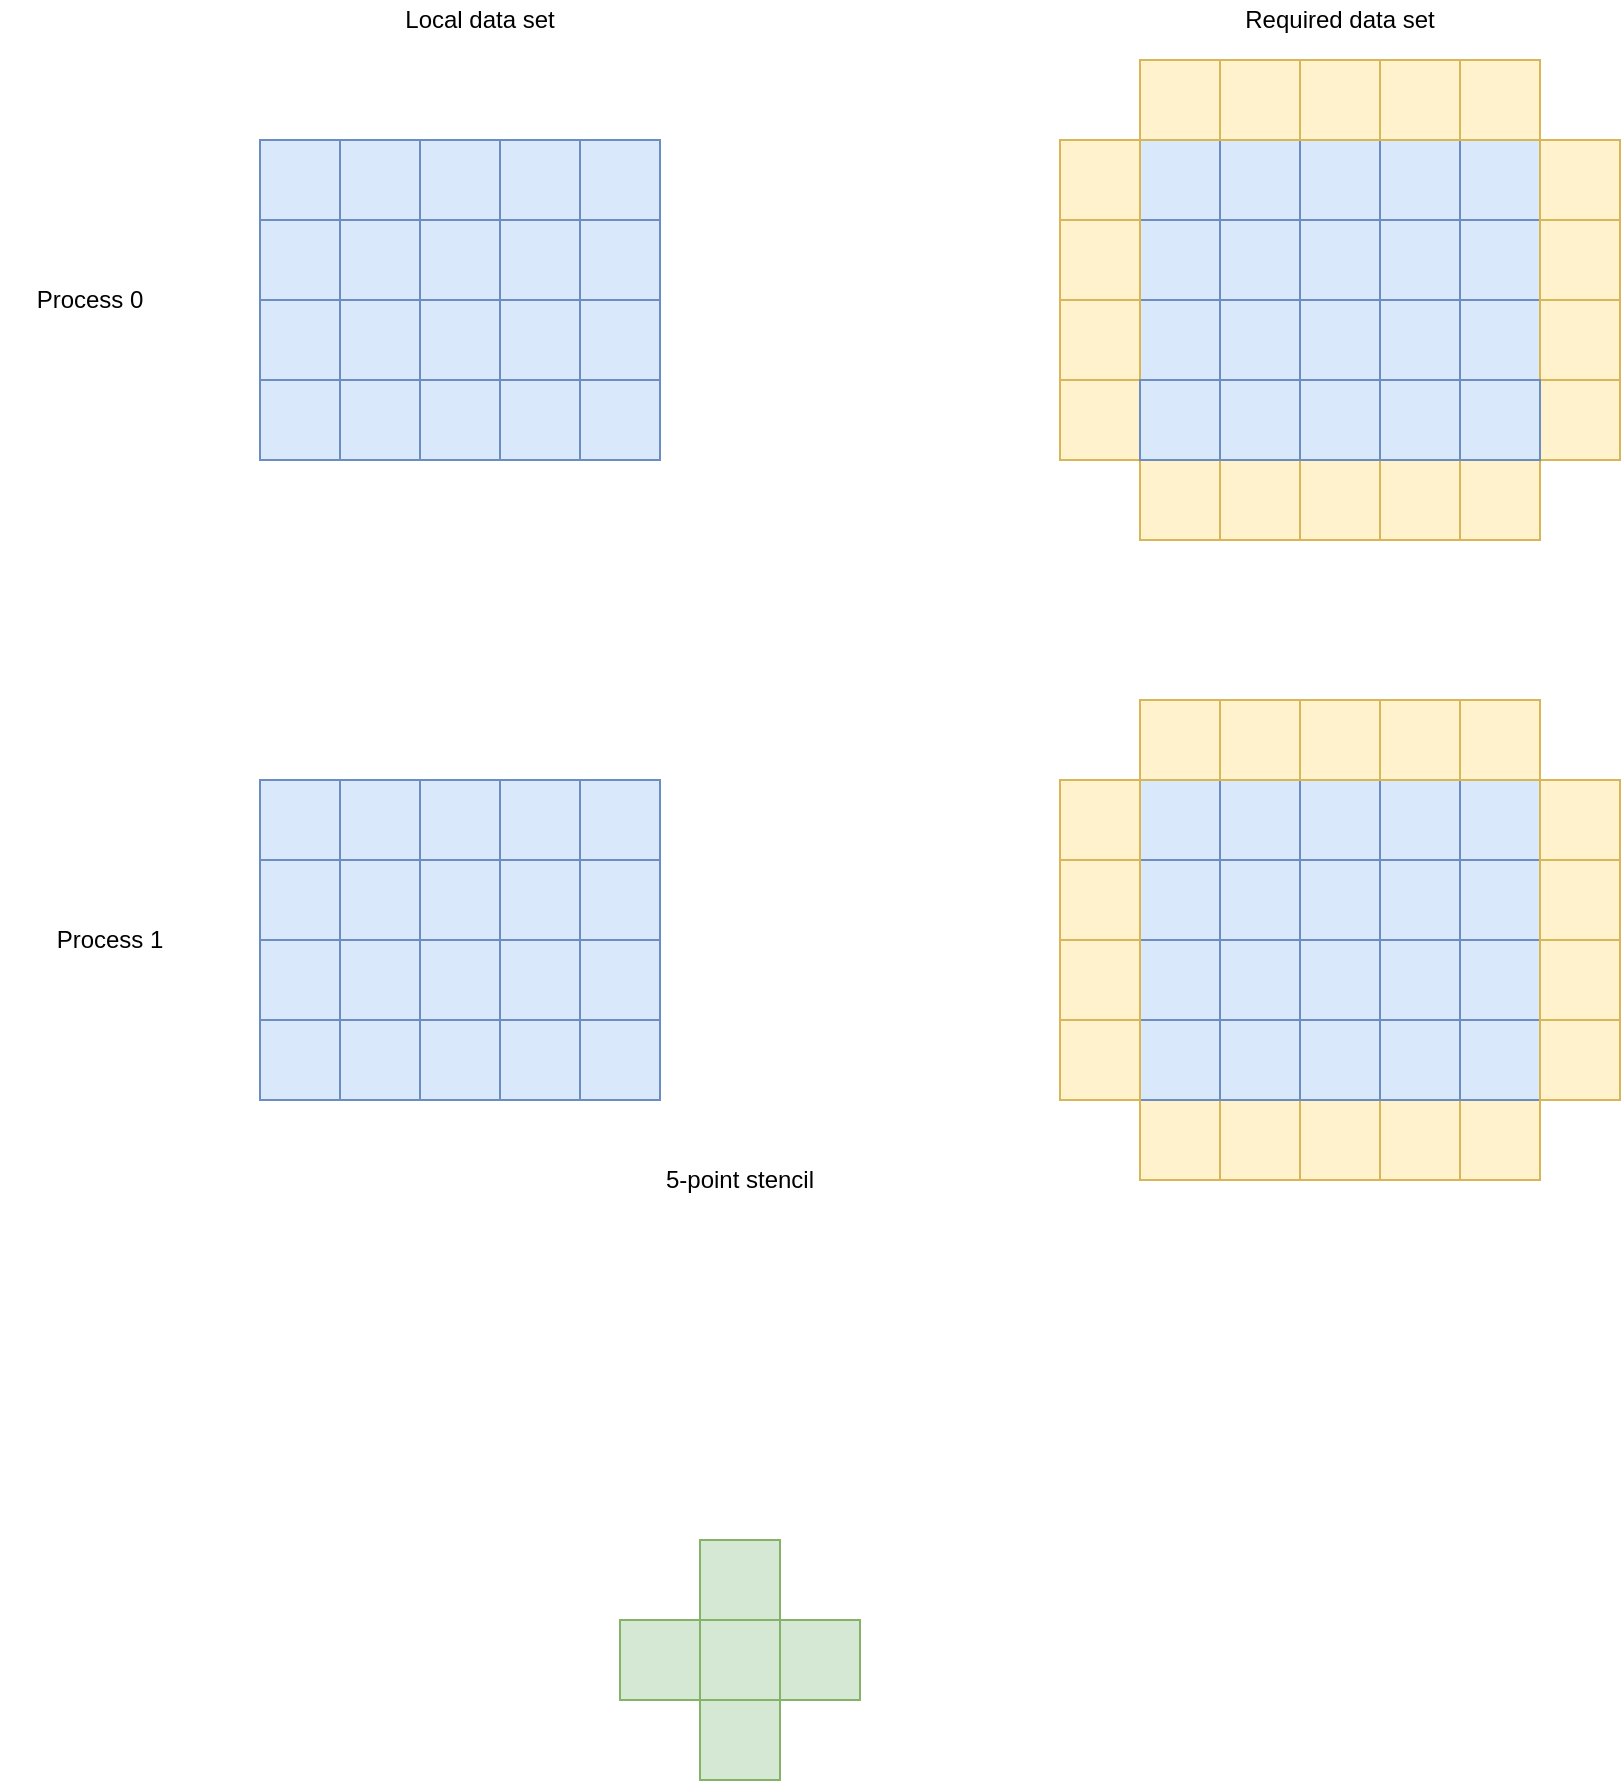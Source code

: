 <mxfile version="13.9.7" type="github"><diagram id="HZfbI1szdyYGrwidaAlg" name="Page-1"><mxGraphModel dx="1650" dy="1141" grid="1" gridSize="10" guides="1" tooltips="1" connect="1" arrows="1" fold="1" page="1" pageScale="1" pageWidth="850" pageHeight="1100" math="0" shadow="0"><root><mxCell id="0"/><mxCell id="1" parent="0"/><mxCell id="8Pho85jAipTzLvh0HM8t-1" value="" style="rounded=0;whiteSpace=wrap;html=1;fillColor=#dae8fc;strokeColor=#6c8ebf;" parent="1" vertex="1"><mxGeometry x="120" y="160" width="40" height="40" as="geometry"/></mxCell><mxCell id="8Pho85jAipTzLvh0HM8t-2" value="" style="rounded=0;whiteSpace=wrap;html=1;fillColor=#dae8fc;strokeColor=#6c8ebf;" parent="1" vertex="1"><mxGeometry x="120" y="200" width="40" height="40" as="geometry"/></mxCell><mxCell id="8Pho85jAipTzLvh0HM8t-3" value="" style="rounded=0;whiteSpace=wrap;html=1;fillColor=#dae8fc;strokeColor=#6c8ebf;" parent="1" vertex="1"><mxGeometry x="120" y="240" width="40" height="40" as="geometry"/></mxCell><mxCell id="8Pho85jAipTzLvh0HM8t-4" value="" style="rounded=0;whiteSpace=wrap;html=1;fillColor=#dae8fc;strokeColor=#6c8ebf;" parent="1" vertex="1"><mxGeometry x="160" y="160" width="40" height="40" as="geometry"/></mxCell><mxCell id="8Pho85jAipTzLvh0HM8t-5" value="" style="rounded=0;whiteSpace=wrap;html=1;fillColor=#dae8fc;strokeColor=#6c8ebf;" parent="1" vertex="1"><mxGeometry x="160" y="200" width="40" height="40" as="geometry"/></mxCell><mxCell id="8Pho85jAipTzLvh0HM8t-6" value="" style="rounded=0;whiteSpace=wrap;html=1;fillColor=#dae8fc;strokeColor=#6c8ebf;" parent="1" vertex="1"><mxGeometry x="160" y="240" width="40" height="40" as="geometry"/></mxCell><mxCell id="8Pho85jAipTzLvh0HM8t-7" value="" style="rounded=0;whiteSpace=wrap;html=1;fillColor=#dae8fc;strokeColor=#6c8ebf;" parent="1" vertex="1"><mxGeometry x="200" y="160" width="40" height="40" as="geometry"/></mxCell><mxCell id="8Pho85jAipTzLvh0HM8t-8" value="" style="rounded=0;whiteSpace=wrap;html=1;fillColor=#dae8fc;strokeColor=#6c8ebf;" parent="1" vertex="1"><mxGeometry x="200" y="200" width="40" height="40" as="geometry"/></mxCell><mxCell id="8Pho85jAipTzLvh0HM8t-9" value="" style="rounded=0;whiteSpace=wrap;html=1;fillColor=#dae8fc;strokeColor=#6c8ebf;" parent="1" vertex="1"><mxGeometry x="200" y="240" width="40" height="40" as="geometry"/></mxCell><mxCell id="8Pho85jAipTzLvh0HM8t-10" value="" style="rounded=0;whiteSpace=wrap;html=1;fillColor=#dae8fc;strokeColor=#6c8ebf;" parent="1" vertex="1"><mxGeometry x="240" y="160" width="40" height="40" as="geometry"/></mxCell><mxCell id="8Pho85jAipTzLvh0HM8t-11" value="" style="rounded=0;whiteSpace=wrap;html=1;fillColor=#dae8fc;strokeColor=#6c8ebf;" parent="1" vertex="1"><mxGeometry x="240" y="200" width="40" height="40" as="geometry"/></mxCell><mxCell id="8Pho85jAipTzLvh0HM8t-12" value="" style="rounded=0;whiteSpace=wrap;html=1;fillColor=#dae8fc;strokeColor=#6c8ebf;" parent="1" vertex="1"><mxGeometry x="240" y="240" width="40" height="40" as="geometry"/></mxCell><mxCell id="8Pho85jAipTzLvh0HM8t-13" value="" style="rounded=0;whiteSpace=wrap;html=1;fillColor=#dae8fc;strokeColor=#6c8ebf;" parent="1" vertex="1"><mxGeometry x="280" y="160" width="40" height="40" as="geometry"/></mxCell><mxCell id="8Pho85jAipTzLvh0HM8t-14" value="" style="rounded=0;whiteSpace=wrap;html=1;fillColor=#dae8fc;strokeColor=#6c8ebf;" parent="1" vertex="1"><mxGeometry x="280" y="200" width="40" height="40" as="geometry"/></mxCell><mxCell id="8Pho85jAipTzLvh0HM8t-15" value="" style="rounded=0;whiteSpace=wrap;html=1;fillColor=#dae8fc;strokeColor=#6c8ebf;" parent="1" vertex="1"><mxGeometry x="280" y="240" width="40" height="40" as="geometry"/></mxCell><mxCell id="8Pho85jAipTzLvh0HM8t-16" value="Process 0" style="text;html=1;strokeColor=none;fillColor=none;align=center;verticalAlign=middle;whiteSpace=wrap;rounded=0;" parent="1" vertex="1"><mxGeometry x="-10" y="230" width="90" height="20" as="geometry"/></mxCell><mxCell id="8Pho85jAipTzLvh0HM8t-17" value="Local data set" style="text;html=1;strokeColor=none;fillColor=none;align=center;verticalAlign=middle;whiteSpace=wrap;rounded=0;" parent="1" vertex="1"><mxGeometry x="170" y="90" width="120" height="20" as="geometry"/></mxCell><mxCell id="8Pho85jAipTzLvh0HM8t-18" value="Process 1" style="text;html=1;strokeColor=none;fillColor=none;align=center;verticalAlign=middle;whiteSpace=wrap;rounded=0;" parent="1" vertex="1"><mxGeometry y="550" width="90" height="20" as="geometry"/></mxCell><mxCell id="8Pho85jAipTzLvh0HM8t-19" value="" style="rounded=0;whiteSpace=wrap;html=1;fillColor=#dae8fc;strokeColor=#6c8ebf;" parent="1" vertex="1"><mxGeometry x="120" y="480" width="40" height="40" as="geometry"/></mxCell><mxCell id="8Pho85jAipTzLvh0HM8t-20" value="" style="rounded=0;whiteSpace=wrap;html=1;fillColor=#dae8fc;strokeColor=#6c8ebf;" parent="1" vertex="1"><mxGeometry x="120" y="520" width="40" height="40" as="geometry"/></mxCell><mxCell id="8Pho85jAipTzLvh0HM8t-21" value="" style="rounded=0;whiteSpace=wrap;html=1;fillColor=#dae8fc;strokeColor=#6c8ebf;" parent="1" vertex="1"><mxGeometry x="120" y="560" width="40" height="40" as="geometry"/></mxCell><mxCell id="8Pho85jAipTzLvh0HM8t-22" value="" style="rounded=0;whiteSpace=wrap;html=1;fillColor=#dae8fc;strokeColor=#6c8ebf;" parent="1" vertex="1"><mxGeometry x="160" y="480" width="40" height="40" as="geometry"/></mxCell><mxCell id="8Pho85jAipTzLvh0HM8t-23" value="" style="rounded=0;whiteSpace=wrap;html=1;fillColor=#dae8fc;strokeColor=#6c8ebf;" parent="1" vertex="1"><mxGeometry x="160" y="520" width="40" height="40" as="geometry"/></mxCell><mxCell id="8Pho85jAipTzLvh0HM8t-24" value="" style="rounded=0;whiteSpace=wrap;html=1;fillColor=#dae8fc;strokeColor=#6c8ebf;" parent="1" vertex="1"><mxGeometry x="160" y="560" width="40" height="40" as="geometry"/></mxCell><mxCell id="8Pho85jAipTzLvh0HM8t-25" value="" style="rounded=0;whiteSpace=wrap;html=1;fillColor=#dae8fc;strokeColor=#6c8ebf;" parent="1" vertex="1"><mxGeometry x="200" y="480" width="40" height="40" as="geometry"/></mxCell><mxCell id="8Pho85jAipTzLvh0HM8t-26" value="" style="rounded=0;whiteSpace=wrap;html=1;fillColor=#dae8fc;strokeColor=#6c8ebf;" parent="1" vertex="1"><mxGeometry x="200" y="520" width="40" height="40" as="geometry"/></mxCell><mxCell id="8Pho85jAipTzLvh0HM8t-27" value="" style="rounded=0;whiteSpace=wrap;html=1;fillColor=#dae8fc;strokeColor=#6c8ebf;" parent="1" vertex="1"><mxGeometry x="200" y="560" width="40" height="40" as="geometry"/></mxCell><mxCell id="8Pho85jAipTzLvh0HM8t-28" value="" style="rounded=0;whiteSpace=wrap;html=1;fillColor=#dae8fc;strokeColor=#6c8ebf;" parent="1" vertex="1"><mxGeometry x="240" y="480" width="40" height="40" as="geometry"/></mxCell><mxCell id="8Pho85jAipTzLvh0HM8t-29" value="" style="rounded=0;whiteSpace=wrap;html=1;fillColor=#dae8fc;strokeColor=#6c8ebf;" parent="1" vertex="1"><mxGeometry x="240" y="520" width="40" height="40" as="geometry"/></mxCell><mxCell id="8Pho85jAipTzLvh0HM8t-30" value="" style="rounded=0;whiteSpace=wrap;html=1;fillColor=#dae8fc;strokeColor=#6c8ebf;" parent="1" vertex="1"><mxGeometry x="240" y="560" width="40" height="40" as="geometry"/></mxCell><mxCell id="8Pho85jAipTzLvh0HM8t-31" value="" style="rounded=0;whiteSpace=wrap;html=1;fillColor=#dae8fc;strokeColor=#6c8ebf;" parent="1" vertex="1"><mxGeometry x="280" y="480" width="40" height="40" as="geometry"/></mxCell><mxCell id="8Pho85jAipTzLvh0HM8t-32" value="" style="rounded=0;whiteSpace=wrap;html=1;fillColor=#dae8fc;strokeColor=#6c8ebf;" parent="1" vertex="1"><mxGeometry x="280" y="520" width="40" height="40" as="geometry"/></mxCell><mxCell id="8Pho85jAipTzLvh0HM8t-33" value="" style="rounded=0;whiteSpace=wrap;html=1;fillColor=#dae8fc;strokeColor=#6c8ebf;" parent="1" vertex="1"><mxGeometry x="280" y="560" width="40" height="40" as="geometry"/></mxCell><mxCell id="8Pho85jAipTzLvh0HM8t-34" value="" style="rounded=0;whiteSpace=wrap;html=1;fillColor=#d5e8d4;strokeColor=#82b366;" parent="1" vertex="1"><mxGeometry x="340" y="900" width="40" height="40" as="geometry"/></mxCell><mxCell id="8Pho85jAipTzLvh0HM8t-35" value="" style="rounded=0;whiteSpace=wrap;html=1;fillColor=#d5e8d4;strokeColor=#82b366;" parent="1" vertex="1"><mxGeometry x="300" y="900" width="40" height="40" as="geometry"/></mxCell><mxCell id="8Pho85jAipTzLvh0HM8t-36" value="" style="rounded=0;whiteSpace=wrap;html=1;fillColor=#d5e8d4;strokeColor=#82b366;" parent="1" vertex="1"><mxGeometry x="340" y="940" width="40" height="40" as="geometry"/></mxCell><mxCell id="8Pho85jAipTzLvh0HM8t-37" value="" style="rounded=0;whiteSpace=wrap;html=1;fillColor=#d5e8d4;strokeColor=#82b366;" parent="1" vertex="1"><mxGeometry x="380" y="900" width="40" height="40" as="geometry"/></mxCell><mxCell id="8Pho85jAipTzLvh0HM8t-38" value="" style="rounded=0;whiteSpace=wrap;html=1;fillColor=#d5e8d4;strokeColor=#82b366;fontStyle=1" parent="1" vertex="1"><mxGeometry x="340" y="860" width="40" height="40" as="geometry"/></mxCell><mxCell id="8Pho85jAipTzLvh0HM8t-39" value="5-point stencil" style="text;html=1;strokeColor=none;fillColor=none;align=center;verticalAlign=middle;whiteSpace=wrap;rounded=0;" parent="1" vertex="1"><mxGeometry x="300" y="670" width="120" height="20" as="geometry"/></mxCell><mxCell id="8Pho85jAipTzLvh0HM8t-40" value="" style="rounded=0;whiteSpace=wrap;html=1;fillColor=#dae8fc;strokeColor=#6c8ebf;" parent="1" vertex="1"><mxGeometry x="560" y="160" width="40" height="40" as="geometry"/></mxCell><mxCell id="8Pho85jAipTzLvh0HM8t-41" value="" style="rounded=0;whiteSpace=wrap;html=1;fillColor=#dae8fc;strokeColor=#6c8ebf;" parent="1" vertex="1"><mxGeometry x="560" y="200" width="40" height="40" as="geometry"/></mxCell><mxCell id="8Pho85jAipTzLvh0HM8t-42" value="" style="rounded=0;whiteSpace=wrap;html=1;fillColor=#dae8fc;strokeColor=#6c8ebf;" parent="1" vertex="1"><mxGeometry x="560" y="240" width="40" height="40" as="geometry"/></mxCell><mxCell id="8Pho85jAipTzLvh0HM8t-43" value="" style="rounded=0;whiteSpace=wrap;html=1;fillColor=#dae8fc;strokeColor=#6c8ebf;" parent="1" vertex="1"><mxGeometry x="600" y="160" width="40" height="40" as="geometry"/></mxCell><mxCell id="8Pho85jAipTzLvh0HM8t-44" value="" style="rounded=0;whiteSpace=wrap;html=1;fillColor=#dae8fc;strokeColor=#6c8ebf;" parent="1" vertex="1"><mxGeometry x="600" y="200" width="40" height="40" as="geometry"/></mxCell><mxCell id="8Pho85jAipTzLvh0HM8t-45" value="" style="rounded=0;whiteSpace=wrap;html=1;fillColor=#dae8fc;strokeColor=#6c8ebf;" parent="1" vertex="1"><mxGeometry x="600" y="240" width="40" height="40" as="geometry"/></mxCell><mxCell id="8Pho85jAipTzLvh0HM8t-46" value="" style="rounded=0;whiteSpace=wrap;html=1;fillColor=#dae8fc;strokeColor=#6c8ebf;" parent="1" vertex="1"><mxGeometry x="640" y="160" width="40" height="40" as="geometry"/></mxCell><mxCell id="8Pho85jAipTzLvh0HM8t-47" value="" style="rounded=0;whiteSpace=wrap;html=1;fillColor=#dae8fc;strokeColor=#6c8ebf;" parent="1" vertex="1"><mxGeometry x="640" y="200" width="40" height="40" as="geometry"/></mxCell><mxCell id="8Pho85jAipTzLvh0HM8t-48" value="" style="rounded=0;whiteSpace=wrap;html=1;fillColor=#dae8fc;strokeColor=#6c8ebf;" parent="1" vertex="1"><mxGeometry x="640" y="240" width="40" height="40" as="geometry"/></mxCell><mxCell id="8Pho85jAipTzLvh0HM8t-49" value="" style="rounded=0;whiteSpace=wrap;html=1;fillColor=#dae8fc;strokeColor=#6c8ebf;" parent="1" vertex="1"><mxGeometry x="680" y="160" width="40" height="40" as="geometry"/></mxCell><mxCell id="8Pho85jAipTzLvh0HM8t-50" value="" style="rounded=0;whiteSpace=wrap;html=1;fillColor=#dae8fc;strokeColor=#6c8ebf;" parent="1" vertex="1"><mxGeometry x="680" y="200" width="40" height="40" as="geometry"/></mxCell><mxCell id="8Pho85jAipTzLvh0HM8t-51" value="" style="rounded=0;whiteSpace=wrap;html=1;fillColor=#dae8fc;strokeColor=#6c8ebf;" parent="1" vertex="1"><mxGeometry x="680" y="240" width="40" height="40" as="geometry"/></mxCell><mxCell id="8Pho85jAipTzLvh0HM8t-52" value="" style="rounded=0;whiteSpace=wrap;html=1;fillColor=#dae8fc;strokeColor=#6c8ebf;" parent="1" vertex="1"><mxGeometry x="720" y="160" width="40" height="40" as="geometry"/></mxCell><mxCell id="8Pho85jAipTzLvh0HM8t-53" value="" style="rounded=0;whiteSpace=wrap;html=1;fillColor=#dae8fc;strokeColor=#6c8ebf;" parent="1" vertex="1"><mxGeometry x="720" y="200" width="40" height="40" as="geometry"/></mxCell><mxCell id="8Pho85jAipTzLvh0HM8t-54" value="" style="rounded=0;whiteSpace=wrap;html=1;fillColor=#dae8fc;strokeColor=#6c8ebf;" parent="1" vertex="1"><mxGeometry x="720" y="240" width="40" height="40" as="geometry"/></mxCell><mxCell id="8Pho85jAipTzLvh0HM8t-55" value="Required data set" style="text;html=1;strokeColor=none;fillColor=none;align=center;verticalAlign=middle;whiteSpace=wrap;rounded=0;" parent="1" vertex="1"><mxGeometry x="600" y="90" width="120" height="20" as="geometry"/></mxCell><mxCell id="8Pho85jAipTzLvh0HM8t-56" value="" style="rounded=0;whiteSpace=wrap;html=1;fillColor=#fff2cc;strokeColor=#d6b656;" parent="1" vertex="1"><mxGeometry x="520" y="160" width="40" height="40" as="geometry"/></mxCell><mxCell id="8Pho85jAipTzLvh0HM8t-57" value="" style="rounded=0;whiteSpace=wrap;html=1;fillColor=#fff2cc;strokeColor=#d6b656;" parent="1" vertex="1"><mxGeometry x="520" y="200" width="40" height="40" as="geometry"/></mxCell><mxCell id="8Pho85jAipTzLvh0HM8t-58" value="" style="rounded=0;whiteSpace=wrap;html=1;fillColor=#fff2cc;strokeColor=#d6b656;" parent="1" vertex="1"><mxGeometry x="520" y="240" width="40" height="40" as="geometry"/></mxCell><mxCell id="8Pho85jAipTzLvh0HM8t-59" value="" style="rounded=0;whiteSpace=wrap;html=1;fillColor=#fff2cc;strokeColor=#d6b656;" parent="1" vertex="1"><mxGeometry x="760" y="160" width="40" height="40" as="geometry"/></mxCell><mxCell id="8Pho85jAipTzLvh0HM8t-60" value="" style="rounded=0;whiteSpace=wrap;html=1;fillColor=#fff2cc;strokeColor=#d6b656;" parent="1" vertex="1"><mxGeometry x="760" y="200" width="40" height="40" as="geometry"/></mxCell><mxCell id="8Pho85jAipTzLvh0HM8t-61" value="" style="rounded=0;whiteSpace=wrap;html=1;fillColor=#fff2cc;strokeColor=#d6b656;" parent="1" vertex="1"><mxGeometry x="760" y="240" width="40" height="40" as="geometry"/></mxCell><mxCell id="8Pho85jAipTzLvh0HM8t-62" value="" style="rounded=0;whiteSpace=wrap;html=1;fillColor=#fff2cc;strokeColor=#d6b656;" parent="1" vertex="1"><mxGeometry x="560" y="120" width="40" height="40" as="geometry"/></mxCell><mxCell id="8Pho85jAipTzLvh0HM8t-63" value="" style="rounded=0;whiteSpace=wrap;html=1;fillColor=#fff2cc;strokeColor=#d6b656;" parent="1" vertex="1"><mxGeometry x="600" y="120" width="40" height="40" as="geometry"/></mxCell><mxCell id="8Pho85jAipTzLvh0HM8t-64" value="" style="rounded=0;whiteSpace=wrap;html=1;fillColor=#fff2cc;strokeColor=#d6b656;" parent="1" vertex="1"><mxGeometry x="640" y="120" width="40" height="40" as="geometry"/></mxCell><mxCell id="8Pho85jAipTzLvh0HM8t-65" value="" style="rounded=0;whiteSpace=wrap;html=1;fillColor=#fff2cc;strokeColor=#d6b656;" parent="1" vertex="1"><mxGeometry x="680" y="120" width="40" height="40" as="geometry"/></mxCell><mxCell id="8Pho85jAipTzLvh0HM8t-66" value="" style="rounded=0;whiteSpace=wrap;html=1;fillColor=#fff2cc;strokeColor=#d6b656;" parent="1" vertex="1"><mxGeometry x="720" y="120" width="40" height="40" as="geometry"/></mxCell><mxCell id="8Pho85jAipTzLvh0HM8t-68" value="" style="rounded=0;whiteSpace=wrap;html=1;fillColor=#fff2cc;strokeColor=#d6b656;" parent="1" vertex="1"><mxGeometry x="560" y="320" width="40" height="40" as="geometry"/></mxCell><mxCell id="8Pho85jAipTzLvh0HM8t-69" value="" style="rounded=0;whiteSpace=wrap;html=1;fillColor=#fff2cc;strokeColor=#d6b656;" parent="1" vertex="1"><mxGeometry x="600" y="320" width="40" height="40" as="geometry"/></mxCell><mxCell id="8Pho85jAipTzLvh0HM8t-70" value="" style="rounded=0;whiteSpace=wrap;html=1;fillColor=#fff2cc;strokeColor=#d6b656;" parent="1" vertex="1"><mxGeometry x="640" y="320" width="40" height="40" as="geometry"/></mxCell><mxCell id="8Pho85jAipTzLvh0HM8t-71" value="" style="rounded=0;whiteSpace=wrap;html=1;fillColor=#fff2cc;strokeColor=#d6b656;" parent="1" vertex="1"><mxGeometry x="680" y="320" width="40" height="40" as="geometry"/></mxCell><mxCell id="8Pho85jAipTzLvh0HM8t-72" value="" style="rounded=0;whiteSpace=wrap;html=1;fillColor=#fff2cc;strokeColor=#d6b656;" parent="1" vertex="1"><mxGeometry x="720" y="320" width="40" height="40" as="geometry"/></mxCell><mxCell id="8Pho85jAipTzLvh0HM8t-73" value="" style="rounded=0;whiteSpace=wrap;html=1;fillColor=#dae8fc;strokeColor=#6c8ebf;" parent="1" vertex="1"><mxGeometry x="560" y="480" width="40" height="40" as="geometry"/></mxCell><mxCell id="8Pho85jAipTzLvh0HM8t-74" value="" style="rounded=0;whiteSpace=wrap;html=1;fillColor=#dae8fc;strokeColor=#6c8ebf;" parent="1" vertex="1"><mxGeometry x="560" y="520" width="40" height="40" as="geometry"/></mxCell><mxCell id="8Pho85jAipTzLvh0HM8t-75" value="" style="rounded=0;whiteSpace=wrap;html=1;fillColor=#dae8fc;strokeColor=#6c8ebf;" parent="1" vertex="1"><mxGeometry x="560" y="560" width="40" height="40" as="geometry"/></mxCell><mxCell id="8Pho85jAipTzLvh0HM8t-76" value="" style="rounded=0;whiteSpace=wrap;html=1;fillColor=#dae8fc;strokeColor=#6c8ebf;" parent="1" vertex="1"><mxGeometry x="600" y="480" width="40" height="40" as="geometry"/></mxCell><mxCell id="8Pho85jAipTzLvh0HM8t-77" value="" style="rounded=0;whiteSpace=wrap;html=1;fillColor=#dae8fc;strokeColor=#6c8ebf;" parent="1" vertex="1"><mxGeometry x="600" y="520" width="40" height="40" as="geometry"/></mxCell><mxCell id="8Pho85jAipTzLvh0HM8t-78" value="" style="rounded=0;whiteSpace=wrap;html=1;fillColor=#dae8fc;strokeColor=#6c8ebf;" parent="1" vertex="1"><mxGeometry x="600" y="560" width="40" height="40" as="geometry"/></mxCell><mxCell id="8Pho85jAipTzLvh0HM8t-79" value="" style="rounded=0;whiteSpace=wrap;html=1;fillColor=#dae8fc;strokeColor=#6c8ebf;" parent="1" vertex="1"><mxGeometry x="640" y="480" width="40" height="40" as="geometry"/></mxCell><mxCell id="8Pho85jAipTzLvh0HM8t-80" value="" style="rounded=0;whiteSpace=wrap;html=1;fillColor=#dae8fc;strokeColor=#6c8ebf;" parent="1" vertex="1"><mxGeometry x="640" y="520" width="40" height="40" as="geometry"/></mxCell><mxCell id="8Pho85jAipTzLvh0HM8t-81" value="" style="rounded=0;whiteSpace=wrap;html=1;fillColor=#dae8fc;strokeColor=#6c8ebf;" parent="1" vertex="1"><mxGeometry x="640" y="560" width="40" height="40" as="geometry"/></mxCell><mxCell id="8Pho85jAipTzLvh0HM8t-82" value="" style="rounded=0;whiteSpace=wrap;html=1;fillColor=#dae8fc;strokeColor=#6c8ebf;" parent="1" vertex="1"><mxGeometry x="680" y="480" width="40" height="40" as="geometry"/></mxCell><mxCell id="8Pho85jAipTzLvh0HM8t-83" value="" style="rounded=0;whiteSpace=wrap;html=1;fillColor=#dae8fc;strokeColor=#6c8ebf;" parent="1" vertex="1"><mxGeometry x="680" y="520" width="40" height="40" as="geometry"/></mxCell><mxCell id="8Pho85jAipTzLvh0HM8t-84" value="" style="rounded=0;whiteSpace=wrap;html=1;fillColor=#dae8fc;strokeColor=#6c8ebf;" parent="1" vertex="1"><mxGeometry x="680" y="560" width="40" height="40" as="geometry"/></mxCell><mxCell id="8Pho85jAipTzLvh0HM8t-85" value="" style="rounded=0;whiteSpace=wrap;html=1;fillColor=#dae8fc;strokeColor=#6c8ebf;" parent="1" vertex="1"><mxGeometry x="720" y="480" width="40" height="40" as="geometry"/></mxCell><mxCell id="8Pho85jAipTzLvh0HM8t-86" value="" style="rounded=0;whiteSpace=wrap;html=1;fillColor=#dae8fc;strokeColor=#6c8ebf;" parent="1" vertex="1"><mxGeometry x="720" y="520" width="40" height="40" as="geometry"/></mxCell><mxCell id="8Pho85jAipTzLvh0HM8t-87" value="" style="rounded=0;whiteSpace=wrap;html=1;fillColor=#dae8fc;strokeColor=#6c8ebf;" parent="1" vertex="1"><mxGeometry x="720" y="560" width="40" height="40" as="geometry"/></mxCell><mxCell id="8Pho85jAipTzLvh0HM8t-88" value="" style="rounded=0;whiteSpace=wrap;html=1;fillColor=#fff2cc;strokeColor=#d6b656;" parent="1" vertex="1"><mxGeometry x="520" y="480" width="40" height="40" as="geometry"/></mxCell><mxCell id="8Pho85jAipTzLvh0HM8t-89" value="" style="rounded=0;whiteSpace=wrap;html=1;fillColor=#fff2cc;strokeColor=#d6b656;" parent="1" vertex="1"><mxGeometry x="520" y="520" width="40" height="40" as="geometry"/></mxCell><mxCell id="8Pho85jAipTzLvh0HM8t-90" value="" style="rounded=0;whiteSpace=wrap;html=1;fillColor=#fff2cc;strokeColor=#d6b656;" parent="1" vertex="1"><mxGeometry x="520" y="560" width="40" height="40" as="geometry"/></mxCell><mxCell id="8Pho85jAipTzLvh0HM8t-91" value="" style="rounded=0;whiteSpace=wrap;html=1;fillColor=#fff2cc;strokeColor=#d6b656;" parent="1" vertex="1"><mxGeometry x="760" y="480" width="40" height="40" as="geometry"/></mxCell><mxCell id="8Pho85jAipTzLvh0HM8t-92" value="" style="rounded=0;whiteSpace=wrap;html=1;fillColor=#fff2cc;strokeColor=#d6b656;" parent="1" vertex="1"><mxGeometry x="760" y="520" width="40" height="40" as="geometry"/></mxCell><mxCell id="8Pho85jAipTzLvh0HM8t-93" value="" style="rounded=0;whiteSpace=wrap;html=1;fillColor=#fff2cc;strokeColor=#d6b656;" parent="1" vertex="1"><mxGeometry x="760" y="560" width="40" height="40" as="geometry"/></mxCell><mxCell id="8Pho85jAipTzLvh0HM8t-94" value="" style="rounded=0;whiteSpace=wrap;html=1;fillColor=#fff2cc;strokeColor=#d6b656;" parent="1" vertex="1"><mxGeometry x="560" y="440" width="40" height="40" as="geometry"/></mxCell><mxCell id="8Pho85jAipTzLvh0HM8t-95" value="" style="rounded=0;whiteSpace=wrap;html=1;fillColor=#fff2cc;strokeColor=#d6b656;" parent="1" vertex="1"><mxGeometry x="600" y="440" width="40" height="40" as="geometry"/></mxCell><mxCell id="8Pho85jAipTzLvh0HM8t-96" value="" style="rounded=0;whiteSpace=wrap;html=1;fillColor=#fff2cc;strokeColor=#d6b656;" parent="1" vertex="1"><mxGeometry x="640" y="440" width="40" height="40" as="geometry"/></mxCell><mxCell id="8Pho85jAipTzLvh0HM8t-97" value="" style="rounded=0;whiteSpace=wrap;html=1;fillColor=#fff2cc;strokeColor=#d6b656;" parent="1" vertex="1"><mxGeometry x="680" y="440" width="40" height="40" as="geometry"/></mxCell><mxCell id="8Pho85jAipTzLvh0HM8t-98" value="" style="rounded=0;whiteSpace=wrap;html=1;fillColor=#fff2cc;strokeColor=#d6b656;" parent="1" vertex="1"><mxGeometry x="720" y="440" width="40" height="40" as="geometry"/></mxCell><mxCell id="8Pho85jAipTzLvh0HM8t-104" value="" style="rounded=0;whiteSpace=wrap;html=1;fillColor=#dae8fc;strokeColor=#6c8ebf;" parent="1" vertex="1"><mxGeometry x="120" y="280" width="40" height="40" as="geometry"/></mxCell><mxCell id="8Pho85jAipTzLvh0HM8t-105" value="" style="rounded=0;whiteSpace=wrap;html=1;fillColor=#dae8fc;strokeColor=#6c8ebf;" parent="1" vertex="1"><mxGeometry x="160" y="280" width="40" height="40" as="geometry"/></mxCell><mxCell id="8Pho85jAipTzLvh0HM8t-106" value="" style="rounded=0;whiteSpace=wrap;html=1;fillColor=#dae8fc;strokeColor=#6c8ebf;" parent="1" vertex="1"><mxGeometry x="200" y="280" width="40" height="40" as="geometry"/></mxCell><mxCell id="8Pho85jAipTzLvh0HM8t-107" value="" style="rounded=0;whiteSpace=wrap;html=1;fillColor=#dae8fc;strokeColor=#6c8ebf;" parent="1" vertex="1"><mxGeometry x="240" y="280" width="40" height="40" as="geometry"/></mxCell><mxCell id="8Pho85jAipTzLvh0HM8t-108" value="" style="rounded=0;whiteSpace=wrap;html=1;fillColor=#dae8fc;strokeColor=#6c8ebf;" parent="1" vertex="1"><mxGeometry x="280" y="280" width="40" height="40" as="geometry"/></mxCell><mxCell id="8Pho85jAipTzLvh0HM8t-109" value="" style="rounded=0;whiteSpace=wrap;html=1;fillColor=#dae8fc;strokeColor=#6c8ebf;" parent="1" vertex="1"><mxGeometry x="120" y="600" width="40" height="40" as="geometry"/></mxCell><mxCell id="8Pho85jAipTzLvh0HM8t-110" value="" style="rounded=0;whiteSpace=wrap;html=1;fillColor=#dae8fc;strokeColor=#6c8ebf;" parent="1" vertex="1"><mxGeometry x="160" y="600" width="40" height="40" as="geometry"/></mxCell><mxCell id="8Pho85jAipTzLvh0HM8t-111" value="" style="rounded=0;whiteSpace=wrap;html=1;fillColor=#dae8fc;strokeColor=#6c8ebf;" parent="1" vertex="1"><mxGeometry x="200" y="600" width="40" height="40" as="geometry"/></mxCell><mxCell id="8Pho85jAipTzLvh0HM8t-112" value="" style="rounded=0;whiteSpace=wrap;html=1;fillColor=#dae8fc;strokeColor=#6c8ebf;" parent="1" vertex="1"><mxGeometry x="240" y="600" width="40" height="40" as="geometry"/></mxCell><mxCell id="8Pho85jAipTzLvh0HM8t-113" value="" style="rounded=0;whiteSpace=wrap;html=1;fillColor=#dae8fc;strokeColor=#6c8ebf;" parent="1" vertex="1"><mxGeometry x="280" y="600" width="40" height="40" as="geometry"/></mxCell><mxCell id="8Pho85jAipTzLvh0HM8t-114" value="" style="rounded=0;whiteSpace=wrap;html=1;fillColor=#fff2cc;strokeColor=#d6b656;" parent="1" vertex="1"><mxGeometry x="560" y="640" width="40" height="40" as="geometry"/></mxCell><mxCell id="8Pho85jAipTzLvh0HM8t-115" value="" style="rounded=0;whiteSpace=wrap;html=1;fillColor=#fff2cc;strokeColor=#d6b656;" parent="1" vertex="1"><mxGeometry x="600" y="640" width="40" height="40" as="geometry"/></mxCell><mxCell id="8Pho85jAipTzLvh0HM8t-116" value="" style="rounded=0;whiteSpace=wrap;html=1;fillColor=#fff2cc;strokeColor=#d6b656;" parent="1" vertex="1"><mxGeometry x="640" y="640" width="40" height="40" as="geometry"/></mxCell><mxCell id="8Pho85jAipTzLvh0HM8t-117" value="" style="rounded=0;whiteSpace=wrap;html=1;fillColor=#fff2cc;strokeColor=#d6b656;" parent="1" vertex="1"><mxGeometry x="680" y="640" width="40" height="40" as="geometry"/></mxCell><mxCell id="8Pho85jAipTzLvh0HM8t-118" value="" style="rounded=0;whiteSpace=wrap;html=1;fillColor=#fff2cc;strokeColor=#d6b656;" parent="1" vertex="1"><mxGeometry x="720" y="640" width="40" height="40" as="geometry"/></mxCell><mxCell id="8Pho85jAipTzLvh0HM8t-119" value="" style="rounded=0;whiteSpace=wrap;html=1;fillColor=#dae8fc;strokeColor=#6c8ebf;" parent="1" vertex="1"><mxGeometry x="560" y="600" width="40" height="40" as="geometry"/></mxCell><mxCell id="8Pho85jAipTzLvh0HM8t-120" value="" style="rounded=0;whiteSpace=wrap;html=1;fillColor=#dae8fc;strokeColor=#6c8ebf;" parent="1" vertex="1"><mxGeometry x="600" y="600" width="40" height="40" as="geometry"/></mxCell><mxCell id="8Pho85jAipTzLvh0HM8t-121" value="" style="rounded=0;whiteSpace=wrap;html=1;fillColor=#dae8fc;strokeColor=#6c8ebf;" parent="1" vertex="1"><mxGeometry x="640" y="600" width="40" height="40" as="geometry"/></mxCell><mxCell id="8Pho85jAipTzLvh0HM8t-122" value="" style="rounded=0;whiteSpace=wrap;html=1;fillColor=#dae8fc;strokeColor=#6c8ebf;" parent="1" vertex="1"><mxGeometry x="680" y="600" width="40" height="40" as="geometry"/></mxCell><mxCell id="8Pho85jAipTzLvh0HM8t-123" value="" style="rounded=0;whiteSpace=wrap;html=1;fillColor=#dae8fc;strokeColor=#6c8ebf;" parent="1" vertex="1"><mxGeometry x="720" y="600" width="40" height="40" as="geometry"/></mxCell><mxCell id="8Pho85jAipTzLvh0HM8t-124" value="" style="rounded=0;whiteSpace=wrap;html=1;fillColor=#fff2cc;strokeColor=#d6b656;" parent="1" vertex="1"><mxGeometry x="520" y="600" width="40" height="40" as="geometry"/></mxCell><mxCell id="8Pho85jAipTzLvh0HM8t-125" value="" style="rounded=0;whiteSpace=wrap;html=1;fillColor=#fff2cc;strokeColor=#d6b656;" parent="1" vertex="1"><mxGeometry x="760" y="600" width="40" height="40" as="geometry"/></mxCell><mxCell id="8Pho85jAipTzLvh0HM8t-127" value="" style="rounded=0;whiteSpace=wrap;html=1;fillColor=#fff2cc;strokeColor=#d6b656;" parent="1" vertex="1"><mxGeometry x="520" y="280" width="40" height="40" as="geometry"/></mxCell><mxCell id="8Pho85jAipTzLvh0HM8t-128" value="" style="rounded=0;whiteSpace=wrap;html=1;fillColor=#fff2cc;strokeColor=#d6b656;" parent="1" vertex="1"><mxGeometry x="760" y="280" width="40" height="40" as="geometry"/></mxCell><mxCell id="8Pho85jAipTzLvh0HM8t-129" value="" style="rounded=0;whiteSpace=wrap;html=1;fillColor=#dae8fc;strokeColor=#6c8ebf;" parent="1" vertex="1"><mxGeometry x="560" y="280" width="40" height="40" as="geometry"/></mxCell><mxCell id="8Pho85jAipTzLvh0HM8t-130" value="" style="rounded=0;whiteSpace=wrap;html=1;fillColor=#dae8fc;strokeColor=#6c8ebf;" parent="1" vertex="1"><mxGeometry x="600" y="280" width="40" height="40" as="geometry"/></mxCell><mxCell id="8Pho85jAipTzLvh0HM8t-131" value="" style="rounded=0;whiteSpace=wrap;html=1;fillColor=#dae8fc;strokeColor=#6c8ebf;" parent="1" vertex="1"><mxGeometry x="640" y="280" width="40" height="40" as="geometry"/></mxCell><mxCell id="8Pho85jAipTzLvh0HM8t-132" value="" style="rounded=0;whiteSpace=wrap;html=1;fillColor=#dae8fc;strokeColor=#6c8ebf;" parent="1" vertex="1"><mxGeometry x="680" y="280" width="40" height="40" as="geometry"/></mxCell><mxCell id="8Pho85jAipTzLvh0HM8t-133" value="" style="rounded=0;whiteSpace=wrap;html=1;fillColor=#dae8fc;strokeColor=#6c8ebf;" parent="1" vertex="1"><mxGeometry x="720" y="280" width="40" height="40" as="geometry"/></mxCell></root></mxGraphModel></diagram></mxfile>